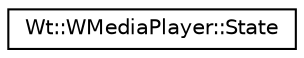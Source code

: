 digraph "Graphical Class Hierarchy"
{
 // LATEX_PDF_SIZE
  edge [fontname="Helvetica",fontsize="10",labelfontname="Helvetica",labelfontsize="10"];
  node [fontname="Helvetica",fontsize="10",shape=record];
  rankdir="LR";
  Node0 [label="Wt::WMediaPlayer::State",height=0.2,width=0.4,color="black", fillcolor="white", style="filled",URL="$structWt_1_1WMediaPlayer_1_1State.html",tooltip=" "];
}
